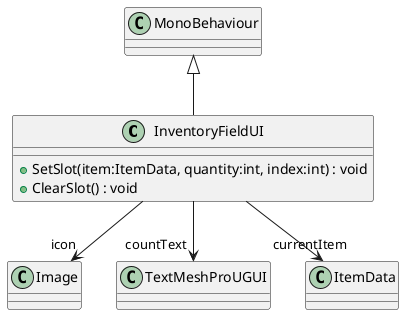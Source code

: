 @startuml
class InventoryFieldUI {
    + SetSlot(item:ItemData, quantity:int, index:int) : void
    + ClearSlot() : void
}
MonoBehaviour <|-- InventoryFieldUI
InventoryFieldUI --> "icon" Image
InventoryFieldUI --> "countText" TextMeshProUGUI
InventoryFieldUI --> "currentItem" ItemData
@enduml
